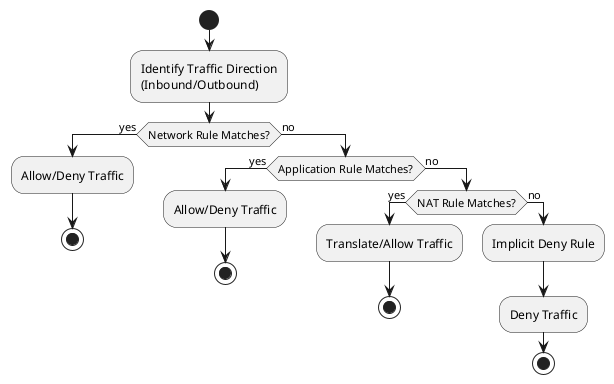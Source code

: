 @startuml
start
:Identify Traffic Direction
(Inbound/Outbound);

if (Network Rule Matches?) then (yes)
  :Allow/Deny Traffic;
  stop
else (no)
  if (Application Rule Matches?) then (yes)
    :Allow/Deny Traffic;
    stop
  else (no)
    if (NAT Rule Matches?) then (yes)
      :Translate/Allow Traffic;
      stop
    else (no)
      :Implicit Deny Rule;
      :Deny Traffic;
      stop
    endif
  endif
endif
@enduml

